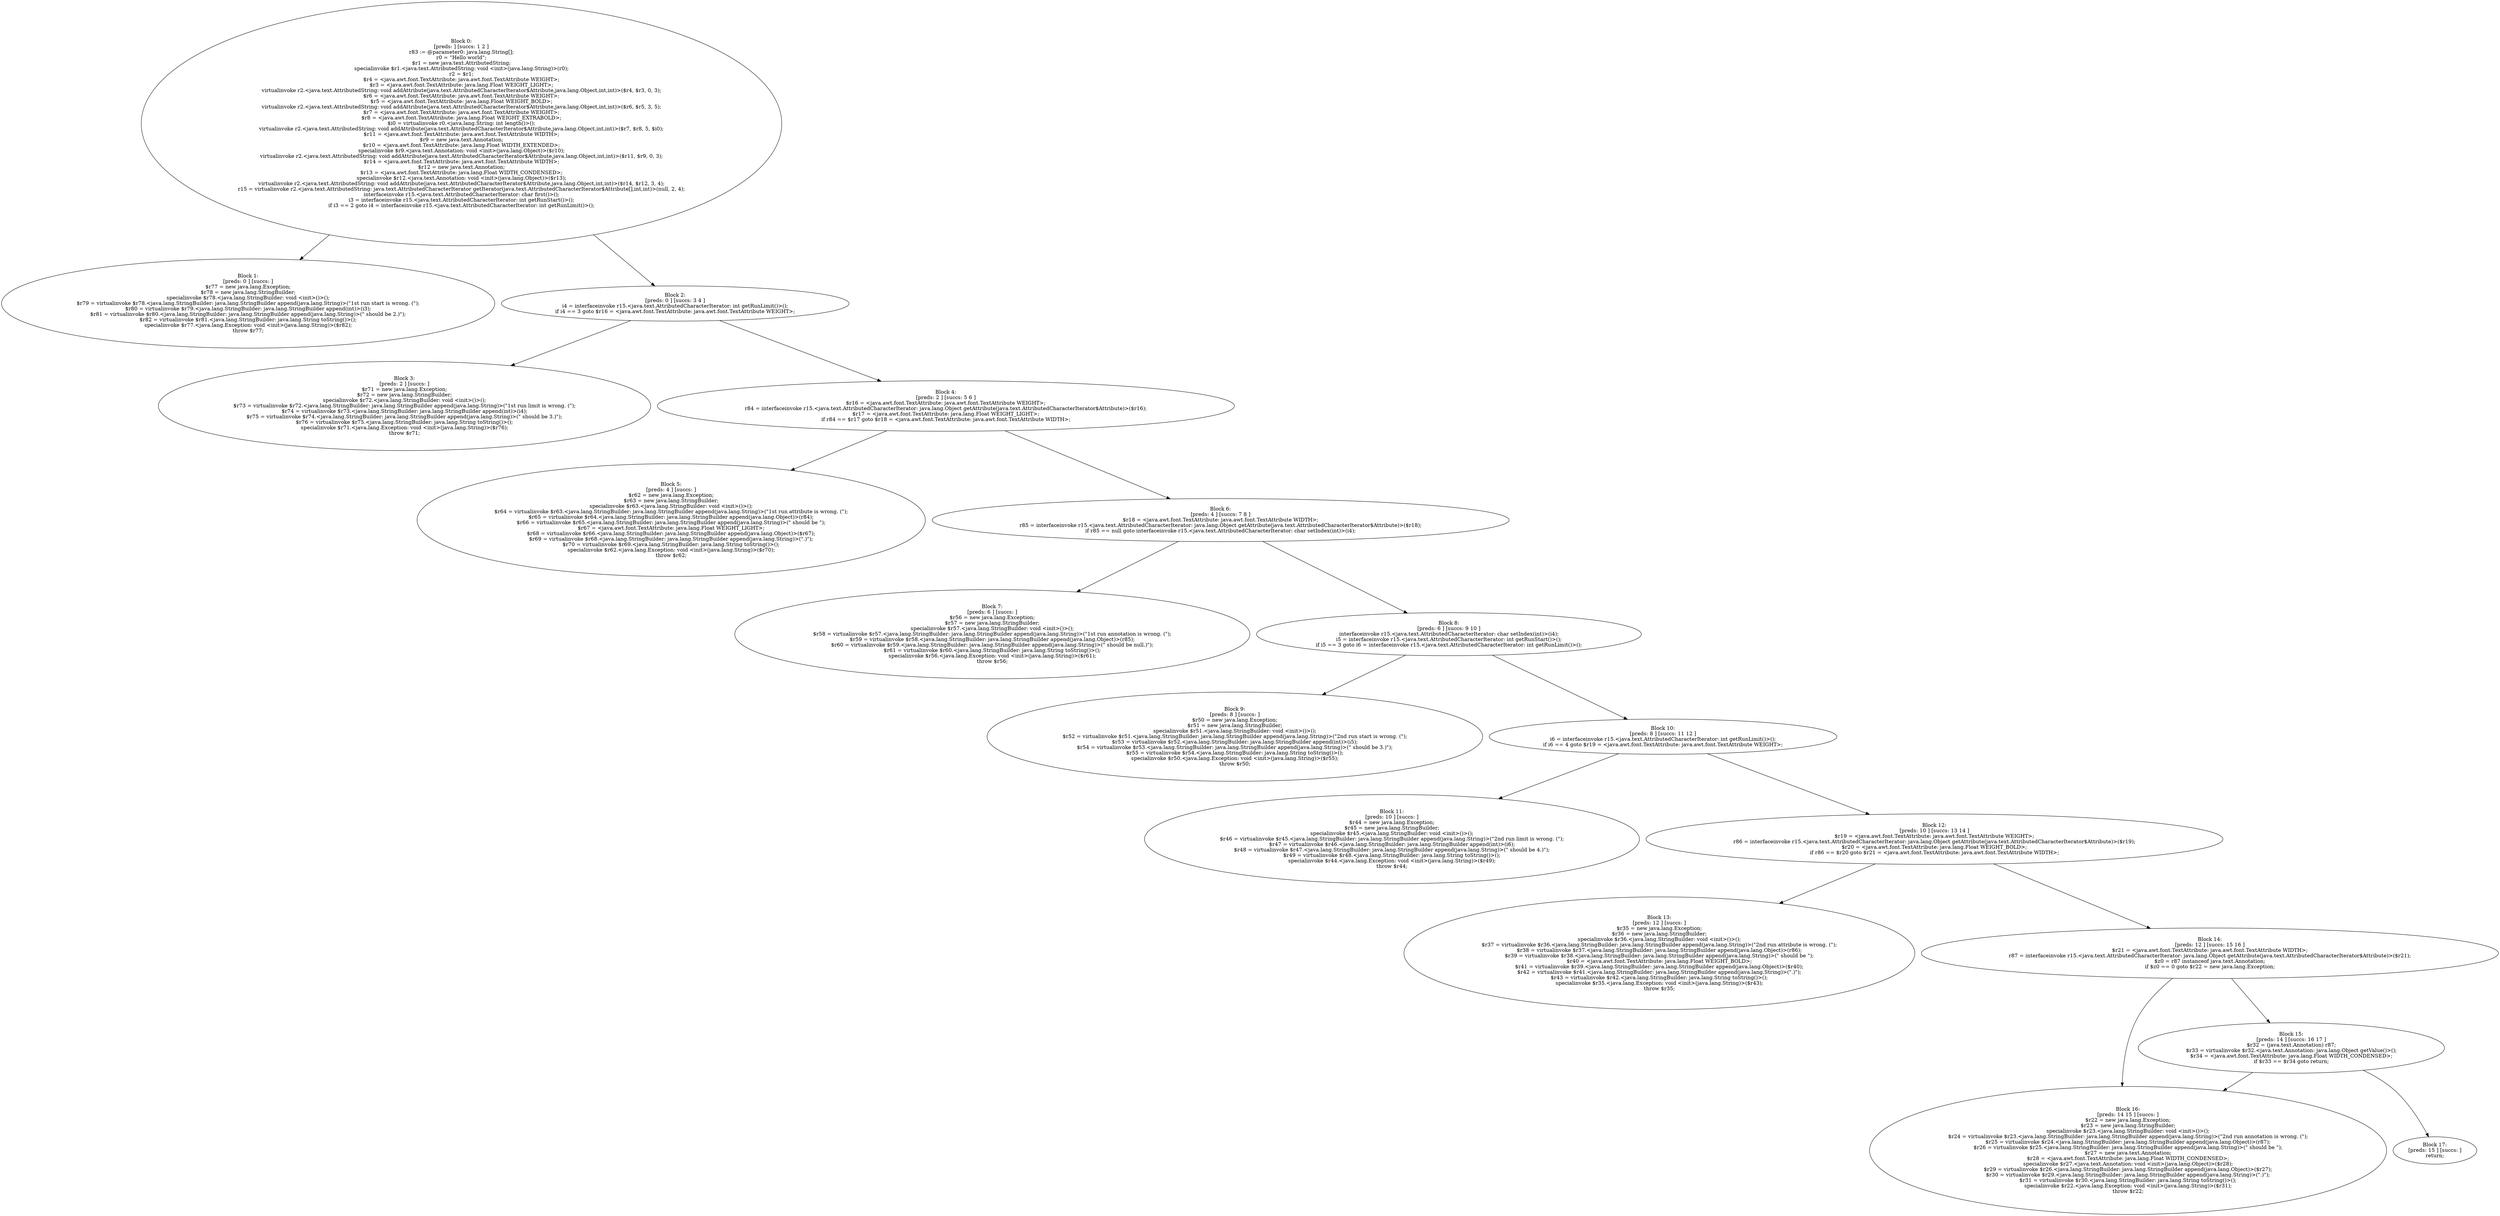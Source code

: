 digraph "unitGraph" {
    "Block 0:
[preds: ] [succs: 1 2 ]
r83 := @parameter0: java.lang.String[];
r0 = \"Hello world\";
$r1 = new java.text.AttributedString;
specialinvoke $r1.<java.text.AttributedString: void <init>(java.lang.String)>(r0);
r2 = $r1;
$r4 = <java.awt.font.TextAttribute: java.awt.font.TextAttribute WEIGHT>;
$r3 = <java.awt.font.TextAttribute: java.lang.Float WEIGHT_LIGHT>;
virtualinvoke r2.<java.text.AttributedString: void addAttribute(java.text.AttributedCharacterIterator$Attribute,java.lang.Object,int,int)>($r4, $r3, 0, 3);
$r6 = <java.awt.font.TextAttribute: java.awt.font.TextAttribute WEIGHT>;
$r5 = <java.awt.font.TextAttribute: java.lang.Float WEIGHT_BOLD>;
virtualinvoke r2.<java.text.AttributedString: void addAttribute(java.text.AttributedCharacterIterator$Attribute,java.lang.Object,int,int)>($r6, $r5, 3, 5);
$r7 = <java.awt.font.TextAttribute: java.awt.font.TextAttribute WEIGHT>;
$r8 = <java.awt.font.TextAttribute: java.lang.Float WEIGHT_EXTRABOLD>;
$i0 = virtualinvoke r0.<java.lang.String: int length()>();
virtualinvoke r2.<java.text.AttributedString: void addAttribute(java.text.AttributedCharacterIterator$Attribute,java.lang.Object,int,int)>($r7, $r8, 5, $i0);
$r11 = <java.awt.font.TextAttribute: java.awt.font.TextAttribute WIDTH>;
$r9 = new java.text.Annotation;
$r10 = <java.awt.font.TextAttribute: java.lang.Float WIDTH_EXTENDED>;
specialinvoke $r9.<java.text.Annotation: void <init>(java.lang.Object)>($r10);
virtualinvoke r2.<java.text.AttributedString: void addAttribute(java.text.AttributedCharacterIterator$Attribute,java.lang.Object,int,int)>($r11, $r9, 0, 3);
$r14 = <java.awt.font.TextAttribute: java.awt.font.TextAttribute WIDTH>;
$r12 = new java.text.Annotation;
$r13 = <java.awt.font.TextAttribute: java.lang.Float WIDTH_CONDENSED>;
specialinvoke $r12.<java.text.Annotation: void <init>(java.lang.Object)>($r13);
virtualinvoke r2.<java.text.AttributedString: void addAttribute(java.text.AttributedCharacterIterator$Attribute,java.lang.Object,int,int)>($r14, $r12, 3, 4);
r15 = virtualinvoke r2.<java.text.AttributedString: java.text.AttributedCharacterIterator getIterator(java.text.AttributedCharacterIterator$Attribute[],int,int)>(null, 2, 4);
interfaceinvoke r15.<java.text.AttributedCharacterIterator: char first()>();
i3 = interfaceinvoke r15.<java.text.AttributedCharacterIterator: int getRunStart()>();
if i3 == 2 goto i4 = interfaceinvoke r15.<java.text.AttributedCharacterIterator: int getRunLimit()>();
"
    "Block 1:
[preds: 0 ] [succs: ]
$r77 = new java.lang.Exception;
$r78 = new java.lang.StringBuilder;
specialinvoke $r78.<java.lang.StringBuilder: void <init>()>();
$r79 = virtualinvoke $r78.<java.lang.StringBuilder: java.lang.StringBuilder append(java.lang.String)>(\"1st run start is wrong. (\");
$r80 = virtualinvoke $r79.<java.lang.StringBuilder: java.lang.StringBuilder append(int)>(i3);
$r81 = virtualinvoke $r80.<java.lang.StringBuilder: java.lang.StringBuilder append(java.lang.String)>(\" should be 2.)\");
$r82 = virtualinvoke $r81.<java.lang.StringBuilder: java.lang.String toString()>();
specialinvoke $r77.<java.lang.Exception: void <init>(java.lang.String)>($r82);
throw $r77;
"
    "Block 2:
[preds: 0 ] [succs: 3 4 ]
i4 = interfaceinvoke r15.<java.text.AttributedCharacterIterator: int getRunLimit()>();
if i4 == 3 goto $r16 = <java.awt.font.TextAttribute: java.awt.font.TextAttribute WEIGHT>;
"
    "Block 3:
[preds: 2 ] [succs: ]
$r71 = new java.lang.Exception;
$r72 = new java.lang.StringBuilder;
specialinvoke $r72.<java.lang.StringBuilder: void <init>()>();
$r73 = virtualinvoke $r72.<java.lang.StringBuilder: java.lang.StringBuilder append(java.lang.String)>(\"1st run limit is wrong. (\");
$r74 = virtualinvoke $r73.<java.lang.StringBuilder: java.lang.StringBuilder append(int)>(i4);
$r75 = virtualinvoke $r74.<java.lang.StringBuilder: java.lang.StringBuilder append(java.lang.String)>(\" should be 3.)\");
$r76 = virtualinvoke $r75.<java.lang.StringBuilder: java.lang.String toString()>();
specialinvoke $r71.<java.lang.Exception: void <init>(java.lang.String)>($r76);
throw $r71;
"
    "Block 4:
[preds: 2 ] [succs: 5 6 ]
$r16 = <java.awt.font.TextAttribute: java.awt.font.TextAttribute WEIGHT>;
r84 = interfaceinvoke r15.<java.text.AttributedCharacterIterator: java.lang.Object getAttribute(java.text.AttributedCharacterIterator$Attribute)>($r16);
$r17 = <java.awt.font.TextAttribute: java.lang.Float WEIGHT_LIGHT>;
if r84 == $r17 goto $r18 = <java.awt.font.TextAttribute: java.awt.font.TextAttribute WIDTH>;
"
    "Block 5:
[preds: 4 ] [succs: ]
$r62 = new java.lang.Exception;
$r63 = new java.lang.StringBuilder;
specialinvoke $r63.<java.lang.StringBuilder: void <init>()>();
$r64 = virtualinvoke $r63.<java.lang.StringBuilder: java.lang.StringBuilder append(java.lang.String)>(\"1st run attribute is wrong. (\");
$r65 = virtualinvoke $r64.<java.lang.StringBuilder: java.lang.StringBuilder append(java.lang.Object)>(r84);
$r66 = virtualinvoke $r65.<java.lang.StringBuilder: java.lang.StringBuilder append(java.lang.String)>(\" should be \");
$r67 = <java.awt.font.TextAttribute: java.lang.Float WEIGHT_LIGHT>;
$r68 = virtualinvoke $r66.<java.lang.StringBuilder: java.lang.StringBuilder append(java.lang.Object)>($r67);
$r69 = virtualinvoke $r68.<java.lang.StringBuilder: java.lang.StringBuilder append(java.lang.String)>(\".)\");
$r70 = virtualinvoke $r69.<java.lang.StringBuilder: java.lang.String toString()>();
specialinvoke $r62.<java.lang.Exception: void <init>(java.lang.String)>($r70);
throw $r62;
"
    "Block 6:
[preds: 4 ] [succs: 7 8 ]
$r18 = <java.awt.font.TextAttribute: java.awt.font.TextAttribute WIDTH>;
r85 = interfaceinvoke r15.<java.text.AttributedCharacterIterator: java.lang.Object getAttribute(java.text.AttributedCharacterIterator$Attribute)>($r18);
if r85 == null goto interfaceinvoke r15.<java.text.AttributedCharacterIterator: char setIndex(int)>(i4);
"
    "Block 7:
[preds: 6 ] [succs: ]
$r56 = new java.lang.Exception;
$r57 = new java.lang.StringBuilder;
specialinvoke $r57.<java.lang.StringBuilder: void <init>()>();
$r58 = virtualinvoke $r57.<java.lang.StringBuilder: java.lang.StringBuilder append(java.lang.String)>(\"1st run annotation is wrong. (\");
$r59 = virtualinvoke $r58.<java.lang.StringBuilder: java.lang.StringBuilder append(java.lang.Object)>(r85);
$r60 = virtualinvoke $r59.<java.lang.StringBuilder: java.lang.StringBuilder append(java.lang.String)>(\" should be null.)\");
$r61 = virtualinvoke $r60.<java.lang.StringBuilder: java.lang.String toString()>();
specialinvoke $r56.<java.lang.Exception: void <init>(java.lang.String)>($r61);
throw $r56;
"
    "Block 8:
[preds: 6 ] [succs: 9 10 ]
interfaceinvoke r15.<java.text.AttributedCharacterIterator: char setIndex(int)>(i4);
i5 = interfaceinvoke r15.<java.text.AttributedCharacterIterator: int getRunStart()>();
if i5 == 3 goto i6 = interfaceinvoke r15.<java.text.AttributedCharacterIterator: int getRunLimit()>();
"
    "Block 9:
[preds: 8 ] [succs: ]
$r50 = new java.lang.Exception;
$r51 = new java.lang.StringBuilder;
specialinvoke $r51.<java.lang.StringBuilder: void <init>()>();
$r52 = virtualinvoke $r51.<java.lang.StringBuilder: java.lang.StringBuilder append(java.lang.String)>(\"2nd run start is wrong. (\");
$r53 = virtualinvoke $r52.<java.lang.StringBuilder: java.lang.StringBuilder append(int)>(i5);
$r54 = virtualinvoke $r53.<java.lang.StringBuilder: java.lang.StringBuilder append(java.lang.String)>(\" should be 3.)\");
$r55 = virtualinvoke $r54.<java.lang.StringBuilder: java.lang.String toString()>();
specialinvoke $r50.<java.lang.Exception: void <init>(java.lang.String)>($r55);
throw $r50;
"
    "Block 10:
[preds: 8 ] [succs: 11 12 ]
i6 = interfaceinvoke r15.<java.text.AttributedCharacterIterator: int getRunLimit()>();
if i6 == 4 goto $r19 = <java.awt.font.TextAttribute: java.awt.font.TextAttribute WEIGHT>;
"
    "Block 11:
[preds: 10 ] [succs: ]
$r44 = new java.lang.Exception;
$r45 = new java.lang.StringBuilder;
specialinvoke $r45.<java.lang.StringBuilder: void <init>()>();
$r46 = virtualinvoke $r45.<java.lang.StringBuilder: java.lang.StringBuilder append(java.lang.String)>(\"2nd run limit is wrong. (\");
$r47 = virtualinvoke $r46.<java.lang.StringBuilder: java.lang.StringBuilder append(int)>(i6);
$r48 = virtualinvoke $r47.<java.lang.StringBuilder: java.lang.StringBuilder append(java.lang.String)>(\" should be 4.)\");
$r49 = virtualinvoke $r48.<java.lang.StringBuilder: java.lang.String toString()>();
specialinvoke $r44.<java.lang.Exception: void <init>(java.lang.String)>($r49);
throw $r44;
"
    "Block 12:
[preds: 10 ] [succs: 13 14 ]
$r19 = <java.awt.font.TextAttribute: java.awt.font.TextAttribute WEIGHT>;
r86 = interfaceinvoke r15.<java.text.AttributedCharacterIterator: java.lang.Object getAttribute(java.text.AttributedCharacterIterator$Attribute)>($r19);
$r20 = <java.awt.font.TextAttribute: java.lang.Float WEIGHT_BOLD>;
if r86 == $r20 goto $r21 = <java.awt.font.TextAttribute: java.awt.font.TextAttribute WIDTH>;
"
    "Block 13:
[preds: 12 ] [succs: ]
$r35 = new java.lang.Exception;
$r36 = new java.lang.StringBuilder;
specialinvoke $r36.<java.lang.StringBuilder: void <init>()>();
$r37 = virtualinvoke $r36.<java.lang.StringBuilder: java.lang.StringBuilder append(java.lang.String)>(\"2nd run attribute is wrong. (\");
$r38 = virtualinvoke $r37.<java.lang.StringBuilder: java.lang.StringBuilder append(java.lang.Object)>(r86);
$r39 = virtualinvoke $r38.<java.lang.StringBuilder: java.lang.StringBuilder append(java.lang.String)>(\" should be \");
$r40 = <java.awt.font.TextAttribute: java.lang.Float WEIGHT_BOLD>;
$r41 = virtualinvoke $r39.<java.lang.StringBuilder: java.lang.StringBuilder append(java.lang.Object)>($r40);
$r42 = virtualinvoke $r41.<java.lang.StringBuilder: java.lang.StringBuilder append(java.lang.String)>(\".)\");
$r43 = virtualinvoke $r42.<java.lang.StringBuilder: java.lang.String toString()>();
specialinvoke $r35.<java.lang.Exception: void <init>(java.lang.String)>($r43);
throw $r35;
"
    "Block 14:
[preds: 12 ] [succs: 15 16 ]
$r21 = <java.awt.font.TextAttribute: java.awt.font.TextAttribute WIDTH>;
r87 = interfaceinvoke r15.<java.text.AttributedCharacterIterator: java.lang.Object getAttribute(java.text.AttributedCharacterIterator$Attribute)>($r21);
$z0 = r87 instanceof java.text.Annotation;
if $z0 == 0 goto $r22 = new java.lang.Exception;
"
    "Block 15:
[preds: 14 ] [succs: 16 17 ]
$r32 = (java.text.Annotation) r87;
$r33 = virtualinvoke $r32.<java.text.Annotation: java.lang.Object getValue()>();
$r34 = <java.awt.font.TextAttribute: java.lang.Float WIDTH_CONDENSED>;
if $r33 == $r34 goto return;
"
    "Block 16:
[preds: 14 15 ] [succs: ]
$r22 = new java.lang.Exception;
$r23 = new java.lang.StringBuilder;
specialinvoke $r23.<java.lang.StringBuilder: void <init>()>();
$r24 = virtualinvoke $r23.<java.lang.StringBuilder: java.lang.StringBuilder append(java.lang.String)>(\"2nd run annotation is wrong. (\");
$r25 = virtualinvoke $r24.<java.lang.StringBuilder: java.lang.StringBuilder append(java.lang.Object)>(r87);
$r26 = virtualinvoke $r25.<java.lang.StringBuilder: java.lang.StringBuilder append(java.lang.String)>(\" should be \");
$r27 = new java.text.Annotation;
$r28 = <java.awt.font.TextAttribute: java.lang.Float WIDTH_CONDENSED>;
specialinvoke $r27.<java.text.Annotation: void <init>(java.lang.Object)>($r28);
$r29 = virtualinvoke $r26.<java.lang.StringBuilder: java.lang.StringBuilder append(java.lang.Object)>($r27);
$r30 = virtualinvoke $r29.<java.lang.StringBuilder: java.lang.StringBuilder append(java.lang.String)>(\".)\");
$r31 = virtualinvoke $r30.<java.lang.StringBuilder: java.lang.String toString()>();
specialinvoke $r22.<java.lang.Exception: void <init>(java.lang.String)>($r31);
throw $r22;
"
    "Block 17:
[preds: 15 ] [succs: ]
return;
"
    "Block 0:
[preds: ] [succs: 1 2 ]
r83 := @parameter0: java.lang.String[];
r0 = \"Hello world\";
$r1 = new java.text.AttributedString;
specialinvoke $r1.<java.text.AttributedString: void <init>(java.lang.String)>(r0);
r2 = $r1;
$r4 = <java.awt.font.TextAttribute: java.awt.font.TextAttribute WEIGHT>;
$r3 = <java.awt.font.TextAttribute: java.lang.Float WEIGHT_LIGHT>;
virtualinvoke r2.<java.text.AttributedString: void addAttribute(java.text.AttributedCharacterIterator$Attribute,java.lang.Object,int,int)>($r4, $r3, 0, 3);
$r6 = <java.awt.font.TextAttribute: java.awt.font.TextAttribute WEIGHT>;
$r5 = <java.awt.font.TextAttribute: java.lang.Float WEIGHT_BOLD>;
virtualinvoke r2.<java.text.AttributedString: void addAttribute(java.text.AttributedCharacterIterator$Attribute,java.lang.Object,int,int)>($r6, $r5, 3, 5);
$r7 = <java.awt.font.TextAttribute: java.awt.font.TextAttribute WEIGHT>;
$r8 = <java.awt.font.TextAttribute: java.lang.Float WEIGHT_EXTRABOLD>;
$i0 = virtualinvoke r0.<java.lang.String: int length()>();
virtualinvoke r2.<java.text.AttributedString: void addAttribute(java.text.AttributedCharacterIterator$Attribute,java.lang.Object,int,int)>($r7, $r8, 5, $i0);
$r11 = <java.awt.font.TextAttribute: java.awt.font.TextAttribute WIDTH>;
$r9 = new java.text.Annotation;
$r10 = <java.awt.font.TextAttribute: java.lang.Float WIDTH_EXTENDED>;
specialinvoke $r9.<java.text.Annotation: void <init>(java.lang.Object)>($r10);
virtualinvoke r2.<java.text.AttributedString: void addAttribute(java.text.AttributedCharacterIterator$Attribute,java.lang.Object,int,int)>($r11, $r9, 0, 3);
$r14 = <java.awt.font.TextAttribute: java.awt.font.TextAttribute WIDTH>;
$r12 = new java.text.Annotation;
$r13 = <java.awt.font.TextAttribute: java.lang.Float WIDTH_CONDENSED>;
specialinvoke $r12.<java.text.Annotation: void <init>(java.lang.Object)>($r13);
virtualinvoke r2.<java.text.AttributedString: void addAttribute(java.text.AttributedCharacterIterator$Attribute,java.lang.Object,int,int)>($r14, $r12, 3, 4);
r15 = virtualinvoke r2.<java.text.AttributedString: java.text.AttributedCharacterIterator getIterator(java.text.AttributedCharacterIterator$Attribute[],int,int)>(null, 2, 4);
interfaceinvoke r15.<java.text.AttributedCharacterIterator: char first()>();
i3 = interfaceinvoke r15.<java.text.AttributedCharacterIterator: int getRunStart()>();
if i3 == 2 goto i4 = interfaceinvoke r15.<java.text.AttributedCharacterIterator: int getRunLimit()>();
"->"Block 1:
[preds: 0 ] [succs: ]
$r77 = new java.lang.Exception;
$r78 = new java.lang.StringBuilder;
specialinvoke $r78.<java.lang.StringBuilder: void <init>()>();
$r79 = virtualinvoke $r78.<java.lang.StringBuilder: java.lang.StringBuilder append(java.lang.String)>(\"1st run start is wrong. (\");
$r80 = virtualinvoke $r79.<java.lang.StringBuilder: java.lang.StringBuilder append(int)>(i3);
$r81 = virtualinvoke $r80.<java.lang.StringBuilder: java.lang.StringBuilder append(java.lang.String)>(\" should be 2.)\");
$r82 = virtualinvoke $r81.<java.lang.StringBuilder: java.lang.String toString()>();
specialinvoke $r77.<java.lang.Exception: void <init>(java.lang.String)>($r82);
throw $r77;
";
    "Block 0:
[preds: ] [succs: 1 2 ]
r83 := @parameter0: java.lang.String[];
r0 = \"Hello world\";
$r1 = new java.text.AttributedString;
specialinvoke $r1.<java.text.AttributedString: void <init>(java.lang.String)>(r0);
r2 = $r1;
$r4 = <java.awt.font.TextAttribute: java.awt.font.TextAttribute WEIGHT>;
$r3 = <java.awt.font.TextAttribute: java.lang.Float WEIGHT_LIGHT>;
virtualinvoke r2.<java.text.AttributedString: void addAttribute(java.text.AttributedCharacterIterator$Attribute,java.lang.Object,int,int)>($r4, $r3, 0, 3);
$r6 = <java.awt.font.TextAttribute: java.awt.font.TextAttribute WEIGHT>;
$r5 = <java.awt.font.TextAttribute: java.lang.Float WEIGHT_BOLD>;
virtualinvoke r2.<java.text.AttributedString: void addAttribute(java.text.AttributedCharacterIterator$Attribute,java.lang.Object,int,int)>($r6, $r5, 3, 5);
$r7 = <java.awt.font.TextAttribute: java.awt.font.TextAttribute WEIGHT>;
$r8 = <java.awt.font.TextAttribute: java.lang.Float WEIGHT_EXTRABOLD>;
$i0 = virtualinvoke r0.<java.lang.String: int length()>();
virtualinvoke r2.<java.text.AttributedString: void addAttribute(java.text.AttributedCharacterIterator$Attribute,java.lang.Object,int,int)>($r7, $r8, 5, $i0);
$r11 = <java.awt.font.TextAttribute: java.awt.font.TextAttribute WIDTH>;
$r9 = new java.text.Annotation;
$r10 = <java.awt.font.TextAttribute: java.lang.Float WIDTH_EXTENDED>;
specialinvoke $r9.<java.text.Annotation: void <init>(java.lang.Object)>($r10);
virtualinvoke r2.<java.text.AttributedString: void addAttribute(java.text.AttributedCharacterIterator$Attribute,java.lang.Object,int,int)>($r11, $r9, 0, 3);
$r14 = <java.awt.font.TextAttribute: java.awt.font.TextAttribute WIDTH>;
$r12 = new java.text.Annotation;
$r13 = <java.awt.font.TextAttribute: java.lang.Float WIDTH_CONDENSED>;
specialinvoke $r12.<java.text.Annotation: void <init>(java.lang.Object)>($r13);
virtualinvoke r2.<java.text.AttributedString: void addAttribute(java.text.AttributedCharacterIterator$Attribute,java.lang.Object,int,int)>($r14, $r12, 3, 4);
r15 = virtualinvoke r2.<java.text.AttributedString: java.text.AttributedCharacterIterator getIterator(java.text.AttributedCharacterIterator$Attribute[],int,int)>(null, 2, 4);
interfaceinvoke r15.<java.text.AttributedCharacterIterator: char first()>();
i3 = interfaceinvoke r15.<java.text.AttributedCharacterIterator: int getRunStart()>();
if i3 == 2 goto i4 = interfaceinvoke r15.<java.text.AttributedCharacterIterator: int getRunLimit()>();
"->"Block 2:
[preds: 0 ] [succs: 3 4 ]
i4 = interfaceinvoke r15.<java.text.AttributedCharacterIterator: int getRunLimit()>();
if i4 == 3 goto $r16 = <java.awt.font.TextAttribute: java.awt.font.TextAttribute WEIGHT>;
";
    "Block 2:
[preds: 0 ] [succs: 3 4 ]
i4 = interfaceinvoke r15.<java.text.AttributedCharacterIterator: int getRunLimit()>();
if i4 == 3 goto $r16 = <java.awt.font.TextAttribute: java.awt.font.TextAttribute WEIGHT>;
"->"Block 3:
[preds: 2 ] [succs: ]
$r71 = new java.lang.Exception;
$r72 = new java.lang.StringBuilder;
specialinvoke $r72.<java.lang.StringBuilder: void <init>()>();
$r73 = virtualinvoke $r72.<java.lang.StringBuilder: java.lang.StringBuilder append(java.lang.String)>(\"1st run limit is wrong. (\");
$r74 = virtualinvoke $r73.<java.lang.StringBuilder: java.lang.StringBuilder append(int)>(i4);
$r75 = virtualinvoke $r74.<java.lang.StringBuilder: java.lang.StringBuilder append(java.lang.String)>(\" should be 3.)\");
$r76 = virtualinvoke $r75.<java.lang.StringBuilder: java.lang.String toString()>();
specialinvoke $r71.<java.lang.Exception: void <init>(java.lang.String)>($r76);
throw $r71;
";
    "Block 2:
[preds: 0 ] [succs: 3 4 ]
i4 = interfaceinvoke r15.<java.text.AttributedCharacterIterator: int getRunLimit()>();
if i4 == 3 goto $r16 = <java.awt.font.TextAttribute: java.awt.font.TextAttribute WEIGHT>;
"->"Block 4:
[preds: 2 ] [succs: 5 6 ]
$r16 = <java.awt.font.TextAttribute: java.awt.font.TextAttribute WEIGHT>;
r84 = interfaceinvoke r15.<java.text.AttributedCharacterIterator: java.lang.Object getAttribute(java.text.AttributedCharacterIterator$Attribute)>($r16);
$r17 = <java.awt.font.TextAttribute: java.lang.Float WEIGHT_LIGHT>;
if r84 == $r17 goto $r18 = <java.awt.font.TextAttribute: java.awt.font.TextAttribute WIDTH>;
";
    "Block 4:
[preds: 2 ] [succs: 5 6 ]
$r16 = <java.awt.font.TextAttribute: java.awt.font.TextAttribute WEIGHT>;
r84 = interfaceinvoke r15.<java.text.AttributedCharacterIterator: java.lang.Object getAttribute(java.text.AttributedCharacterIterator$Attribute)>($r16);
$r17 = <java.awt.font.TextAttribute: java.lang.Float WEIGHT_LIGHT>;
if r84 == $r17 goto $r18 = <java.awt.font.TextAttribute: java.awt.font.TextAttribute WIDTH>;
"->"Block 5:
[preds: 4 ] [succs: ]
$r62 = new java.lang.Exception;
$r63 = new java.lang.StringBuilder;
specialinvoke $r63.<java.lang.StringBuilder: void <init>()>();
$r64 = virtualinvoke $r63.<java.lang.StringBuilder: java.lang.StringBuilder append(java.lang.String)>(\"1st run attribute is wrong. (\");
$r65 = virtualinvoke $r64.<java.lang.StringBuilder: java.lang.StringBuilder append(java.lang.Object)>(r84);
$r66 = virtualinvoke $r65.<java.lang.StringBuilder: java.lang.StringBuilder append(java.lang.String)>(\" should be \");
$r67 = <java.awt.font.TextAttribute: java.lang.Float WEIGHT_LIGHT>;
$r68 = virtualinvoke $r66.<java.lang.StringBuilder: java.lang.StringBuilder append(java.lang.Object)>($r67);
$r69 = virtualinvoke $r68.<java.lang.StringBuilder: java.lang.StringBuilder append(java.lang.String)>(\".)\");
$r70 = virtualinvoke $r69.<java.lang.StringBuilder: java.lang.String toString()>();
specialinvoke $r62.<java.lang.Exception: void <init>(java.lang.String)>($r70);
throw $r62;
";
    "Block 4:
[preds: 2 ] [succs: 5 6 ]
$r16 = <java.awt.font.TextAttribute: java.awt.font.TextAttribute WEIGHT>;
r84 = interfaceinvoke r15.<java.text.AttributedCharacterIterator: java.lang.Object getAttribute(java.text.AttributedCharacterIterator$Attribute)>($r16);
$r17 = <java.awt.font.TextAttribute: java.lang.Float WEIGHT_LIGHT>;
if r84 == $r17 goto $r18 = <java.awt.font.TextAttribute: java.awt.font.TextAttribute WIDTH>;
"->"Block 6:
[preds: 4 ] [succs: 7 8 ]
$r18 = <java.awt.font.TextAttribute: java.awt.font.TextAttribute WIDTH>;
r85 = interfaceinvoke r15.<java.text.AttributedCharacterIterator: java.lang.Object getAttribute(java.text.AttributedCharacterIterator$Attribute)>($r18);
if r85 == null goto interfaceinvoke r15.<java.text.AttributedCharacterIterator: char setIndex(int)>(i4);
";
    "Block 6:
[preds: 4 ] [succs: 7 8 ]
$r18 = <java.awt.font.TextAttribute: java.awt.font.TextAttribute WIDTH>;
r85 = interfaceinvoke r15.<java.text.AttributedCharacterIterator: java.lang.Object getAttribute(java.text.AttributedCharacterIterator$Attribute)>($r18);
if r85 == null goto interfaceinvoke r15.<java.text.AttributedCharacterIterator: char setIndex(int)>(i4);
"->"Block 7:
[preds: 6 ] [succs: ]
$r56 = new java.lang.Exception;
$r57 = new java.lang.StringBuilder;
specialinvoke $r57.<java.lang.StringBuilder: void <init>()>();
$r58 = virtualinvoke $r57.<java.lang.StringBuilder: java.lang.StringBuilder append(java.lang.String)>(\"1st run annotation is wrong. (\");
$r59 = virtualinvoke $r58.<java.lang.StringBuilder: java.lang.StringBuilder append(java.lang.Object)>(r85);
$r60 = virtualinvoke $r59.<java.lang.StringBuilder: java.lang.StringBuilder append(java.lang.String)>(\" should be null.)\");
$r61 = virtualinvoke $r60.<java.lang.StringBuilder: java.lang.String toString()>();
specialinvoke $r56.<java.lang.Exception: void <init>(java.lang.String)>($r61);
throw $r56;
";
    "Block 6:
[preds: 4 ] [succs: 7 8 ]
$r18 = <java.awt.font.TextAttribute: java.awt.font.TextAttribute WIDTH>;
r85 = interfaceinvoke r15.<java.text.AttributedCharacterIterator: java.lang.Object getAttribute(java.text.AttributedCharacterIterator$Attribute)>($r18);
if r85 == null goto interfaceinvoke r15.<java.text.AttributedCharacterIterator: char setIndex(int)>(i4);
"->"Block 8:
[preds: 6 ] [succs: 9 10 ]
interfaceinvoke r15.<java.text.AttributedCharacterIterator: char setIndex(int)>(i4);
i5 = interfaceinvoke r15.<java.text.AttributedCharacterIterator: int getRunStart()>();
if i5 == 3 goto i6 = interfaceinvoke r15.<java.text.AttributedCharacterIterator: int getRunLimit()>();
";
    "Block 8:
[preds: 6 ] [succs: 9 10 ]
interfaceinvoke r15.<java.text.AttributedCharacterIterator: char setIndex(int)>(i4);
i5 = interfaceinvoke r15.<java.text.AttributedCharacterIterator: int getRunStart()>();
if i5 == 3 goto i6 = interfaceinvoke r15.<java.text.AttributedCharacterIterator: int getRunLimit()>();
"->"Block 9:
[preds: 8 ] [succs: ]
$r50 = new java.lang.Exception;
$r51 = new java.lang.StringBuilder;
specialinvoke $r51.<java.lang.StringBuilder: void <init>()>();
$r52 = virtualinvoke $r51.<java.lang.StringBuilder: java.lang.StringBuilder append(java.lang.String)>(\"2nd run start is wrong. (\");
$r53 = virtualinvoke $r52.<java.lang.StringBuilder: java.lang.StringBuilder append(int)>(i5);
$r54 = virtualinvoke $r53.<java.lang.StringBuilder: java.lang.StringBuilder append(java.lang.String)>(\" should be 3.)\");
$r55 = virtualinvoke $r54.<java.lang.StringBuilder: java.lang.String toString()>();
specialinvoke $r50.<java.lang.Exception: void <init>(java.lang.String)>($r55);
throw $r50;
";
    "Block 8:
[preds: 6 ] [succs: 9 10 ]
interfaceinvoke r15.<java.text.AttributedCharacterIterator: char setIndex(int)>(i4);
i5 = interfaceinvoke r15.<java.text.AttributedCharacterIterator: int getRunStart()>();
if i5 == 3 goto i6 = interfaceinvoke r15.<java.text.AttributedCharacterIterator: int getRunLimit()>();
"->"Block 10:
[preds: 8 ] [succs: 11 12 ]
i6 = interfaceinvoke r15.<java.text.AttributedCharacterIterator: int getRunLimit()>();
if i6 == 4 goto $r19 = <java.awt.font.TextAttribute: java.awt.font.TextAttribute WEIGHT>;
";
    "Block 10:
[preds: 8 ] [succs: 11 12 ]
i6 = interfaceinvoke r15.<java.text.AttributedCharacterIterator: int getRunLimit()>();
if i6 == 4 goto $r19 = <java.awt.font.TextAttribute: java.awt.font.TextAttribute WEIGHT>;
"->"Block 11:
[preds: 10 ] [succs: ]
$r44 = new java.lang.Exception;
$r45 = new java.lang.StringBuilder;
specialinvoke $r45.<java.lang.StringBuilder: void <init>()>();
$r46 = virtualinvoke $r45.<java.lang.StringBuilder: java.lang.StringBuilder append(java.lang.String)>(\"2nd run limit is wrong. (\");
$r47 = virtualinvoke $r46.<java.lang.StringBuilder: java.lang.StringBuilder append(int)>(i6);
$r48 = virtualinvoke $r47.<java.lang.StringBuilder: java.lang.StringBuilder append(java.lang.String)>(\" should be 4.)\");
$r49 = virtualinvoke $r48.<java.lang.StringBuilder: java.lang.String toString()>();
specialinvoke $r44.<java.lang.Exception: void <init>(java.lang.String)>($r49);
throw $r44;
";
    "Block 10:
[preds: 8 ] [succs: 11 12 ]
i6 = interfaceinvoke r15.<java.text.AttributedCharacterIterator: int getRunLimit()>();
if i6 == 4 goto $r19 = <java.awt.font.TextAttribute: java.awt.font.TextAttribute WEIGHT>;
"->"Block 12:
[preds: 10 ] [succs: 13 14 ]
$r19 = <java.awt.font.TextAttribute: java.awt.font.TextAttribute WEIGHT>;
r86 = interfaceinvoke r15.<java.text.AttributedCharacterIterator: java.lang.Object getAttribute(java.text.AttributedCharacterIterator$Attribute)>($r19);
$r20 = <java.awt.font.TextAttribute: java.lang.Float WEIGHT_BOLD>;
if r86 == $r20 goto $r21 = <java.awt.font.TextAttribute: java.awt.font.TextAttribute WIDTH>;
";
    "Block 12:
[preds: 10 ] [succs: 13 14 ]
$r19 = <java.awt.font.TextAttribute: java.awt.font.TextAttribute WEIGHT>;
r86 = interfaceinvoke r15.<java.text.AttributedCharacterIterator: java.lang.Object getAttribute(java.text.AttributedCharacterIterator$Attribute)>($r19);
$r20 = <java.awt.font.TextAttribute: java.lang.Float WEIGHT_BOLD>;
if r86 == $r20 goto $r21 = <java.awt.font.TextAttribute: java.awt.font.TextAttribute WIDTH>;
"->"Block 13:
[preds: 12 ] [succs: ]
$r35 = new java.lang.Exception;
$r36 = new java.lang.StringBuilder;
specialinvoke $r36.<java.lang.StringBuilder: void <init>()>();
$r37 = virtualinvoke $r36.<java.lang.StringBuilder: java.lang.StringBuilder append(java.lang.String)>(\"2nd run attribute is wrong. (\");
$r38 = virtualinvoke $r37.<java.lang.StringBuilder: java.lang.StringBuilder append(java.lang.Object)>(r86);
$r39 = virtualinvoke $r38.<java.lang.StringBuilder: java.lang.StringBuilder append(java.lang.String)>(\" should be \");
$r40 = <java.awt.font.TextAttribute: java.lang.Float WEIGHT_BOLD>;
$r41 = virtualinvoke $r39.<java.lang.StringBuilder: java.lang.StringBuilder append(java.lang.Object)>($r40);
$r42 = virtualinvoke $r41.<java.lang.StringBuilder: java.lang.StringBuilder append(java.lang.String)>(\".)\");
$r43 = virtualinvoke $r42.<java.lang.StringBuilder: java.lang.String toString()>();
specialinvoke $r35.<java.lang.Exception: void <init>(java.lang.String)>($r43);
throw $r35;
";
    "Block 12:
[preds: 10 ] [succs: 13 14 ]
$r19 = <java.awt.font.TextAttribute: java.awt.font.TextAttribute WEIGHT>;
r86 = interfaceinvoke r15.<java.text.AttributedCharacterIterator: java.lang.Object getAttribute(java.text.AttributedCharacterIterator$Attribute)>($r19);
$r20 = <java.awt.font.TextAttribute: java.lang.Float WEIGHT_BOLD>;
if r86 == $r20 goto $r21 = <java.awt.font.TextAttribute: java.awt.font.TextAttribute WIDTH>;
"->"Block 14:
[preds: 12 ] [succs: 15 16 ]
$r21 = <java.awt.font.TextAttribute: java.awt.font.TextAttribute WIDTH>;
r87 = interfaceinvoke r15.<java.text.AttributedCharacterIterator: java.lang.Object getAttribute(java.text.AttributedCharacterIterator$Attribute)>($r21);
$z0 = r87 instanceof java.text.Annotation;
if $z0 == 0 goto $r22 = new java.lang.Exception;
";
    "Block 14:
[preds: 12 ] [succs: 15 16 ]
$r21 = <java.awt.font.TextAttribute: java.awt.font.TextAttribute WIDTH>;
r87 = interfaceinvoke r15.<java.text.AttributedCharacterIterator: java.lang.Object getAttribute(java.text.AttributedCharacterIterator$Attribute)>($r21);
$z0 = r87 instanceof java.text.Annotation;
if $z0 == 0 goto $r22 = new java.lang.Exception;
"->"Block 15:
[preds: 14 ] [succs: 16 17 ]
$r32 = (java.text.Annotation) r87;
$r33 = virtualinvoke $r32.<java.text.Annotation: java.lang.Object getValue()>();
$r34 = <java.awt.font.TextAttribute: java.lang.Float WIDTH_CONDENSED>;
if $r33 == $r34 goto return;
";
    "Block 14:
[preds: 12 ] [succs: 15 16 ]
$r21 = <java.awt.font.TextAttribute: java.awt.font.TextAttribute WIDTH>;
r87 = interfaceinvoke r15.<java.text.AttributedCharacterIterator: java.lang.Object getAttribute(java.text.AttributedCharacterIterator$Attribute)>($r21);
$z0 = r87 instanceof java.text.Annotation;
if $z0 == 0 goto $r22 = new java.lang.Exception;
"->"Block 16:
[preds: 14 15 ] [succs: ]
$r22 = new java.lang.Exception;
$r23 = new java.lang.StringBuilder;
specialinvoke $r23.<java.lang.StringBuilder: void <init>()>();
$r24 = virtualinvoke $r23.<java.lang.StringBuilder: java.lang.StringBuilder append(java.lang.String)>(\"2nd run annotation is wrong. (\");
$r25 = virtualinvoke $r24.<java.lang.StringBuilder: java.lang.StringBuilder append(java.lang.Object)>(r87);
$r26 = virtualinvoke $r25.<java.lang.StringBuilder: java.lang.StringBuilder append(java.lang.String)>(\" should be \");
$r27 = new java.text.Annotation;
$r28 = <java.awt.font.TextAttribute: java.lang.Float WIDTH_CONDENSED>;
specialinvoke $r27.<java.text.Annotation: void <init>(java.lang.Object)>($r28);
$r29 = virtualinvoke $r26.<java.lang.StringBuilder: java.lang.StringBuilder append(java.lang.Object)>($r27);
$r30 = virtualinvoke $r29.<java.lang.StringBuilder: java.lang.StringBuilder append(java.lang.String)>(\".)\");
$r31 = virtualinvoke $r30.<java.lang.StringBuilder: java.lang.String toString()>();
specialinvoke $r22.<java.lang.Exception: void <init>(java.lang.String)>($r31);
throw $r22;
";
    "Block 15:
[preds: 14 ] [succs: 16 17 ]
$r32 = (java.text.Annotation) r87;
$r33 = virtualinvoke $r32.<java.text.Annotation: java.lang.Object getValue()>();
$r34 = <java.awt.font.TextAttribute: java.lang.Float WIDTH_CONDENSED>;
if $r33 == $r34 goto return;
"->"Block 16:
[preds: 14 15 ] [succs: ]
$r22 = new java.lang.Exception;
$r23 = new java.lang.StringBuilder;
specialinvoke $r23.<java.lang.StringBuilder: void <init>()>();
$r24 = virtualinvoke $r23.<java.lang.StringBuilder: java.lang.StringBuilder append(java.lang.String)>(\"2nd run annotation is wrong. (\");
$r25 = virtualinvoke $r24.<java.lang.StringBuilder: java.lang.StringBuilder append(java.lang.Object)>(r87);
$r26 = virtualinvoke $r25.<java.lang.StringBuilder: java.lang.StringBuilder append(java.lang.String)>(\" should be \");
$r27 = new java.text.Annotation;
$r28 = <java.awt.font.TextAttribute: java.lang.Float WIDTH_CONDENSED>;
specialinvoke $r27.<java.text.Annotation: void <init>(java.lang.Object)>($r28);
$r29 = virtualinvoke $r26.<java.lang.StringBuilder: java.lang.StringBuilder append(java.lang.Object)>($r27);
$r30 = virtualinvoke $r29.<java.lang.StringBuilder: java.lang.StringBuilder append(java.lang.String)>(\".)\");
$r31 = virtualinvoke $r30.<java.lang.StringBuilder: java.lang.String toString()>();
specialinvoke $r22.<java.lang.Exception: void <init>(java.lang.String)>($r31);
throw $r22;
";
    "Block 15:
[preds: 14 ] [succs: 16 17 ]
$r32 = (java.text.Annotation) r87;
$r33 = virtualinvoke $r32.<java.text.Annotation: java.lang.Object getValue()>();
$r34 = <java.awt.font.TextAttribute: java.lang.Float WIDTH_CONDENSED>;
if $r33 == $r34 goto return;
"->"Block 17:
[preds: 15 ] [succs: ]
return;
";
}
